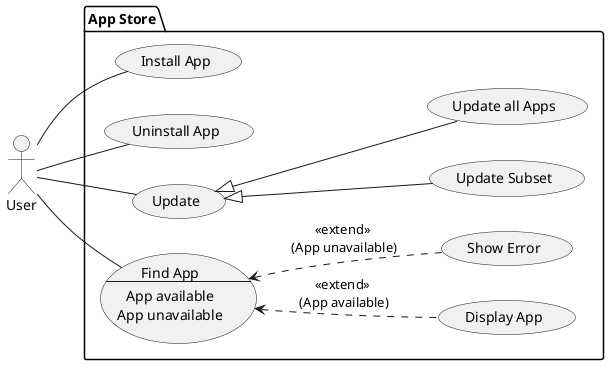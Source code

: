 @startuml

actor User as user

package "App Store" {
    left to right direction

    usecase install as "Install App"
    usecase uninstall as "Uninstall App"
    usecase update as "Update"
    usecase updateSubset as "Update Subset"
    usecase updateAll as "Update all Apps"
    usecase findApp as "Find App
    --
    App available
    App unavailable
    "

    usecase "Display App" as displayApp
    usecase "Show Error" as showError

    user -- install
    user -- uninstall
    user -- update
    user -- findApp

    update <|-- updateAll
    update <|-- updateSubset

    findApp <.. displayApp : "<<extend>>\n (App available)"
    findApp <.. showError : "<<extend>>\n (App unavailable)"
}

@enduml